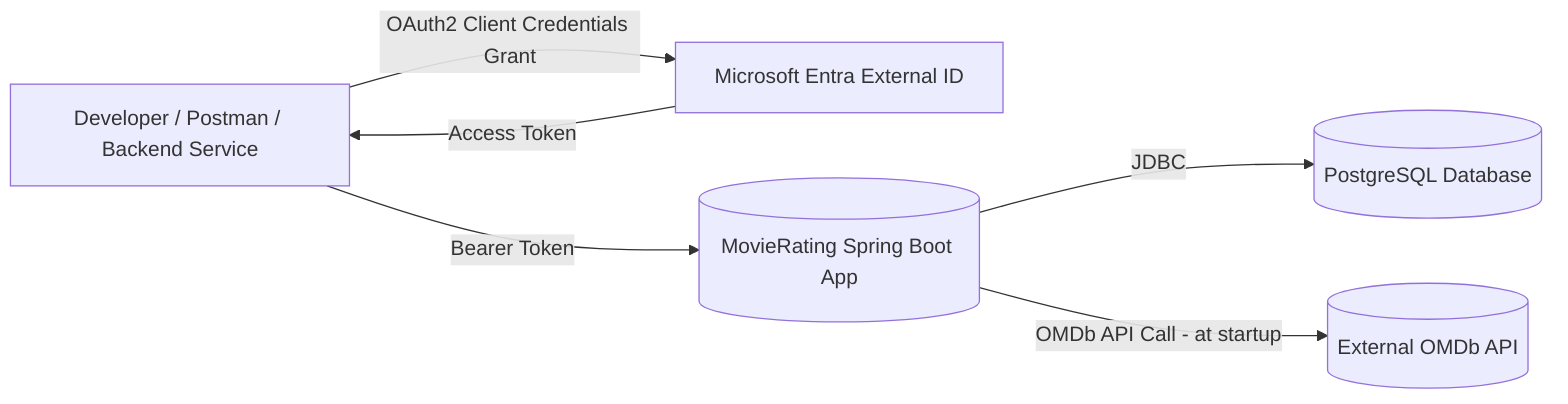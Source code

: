 flowchart LR
    Client[Developer / Postman / Backend Service] -->|OAuth2 Client Credentials Grant| Entra[Microsoft Entra External ID]
    Client -->|Bearer Token| API[(MovieRating Spring Boot App)]
    API -->|JDBC| Postgres[(PostgreSQL Database)]
    API -->|OMDb API Call - at startup| OMDb[(External OMDb API)]
    Entra -->|Access Token| Client
